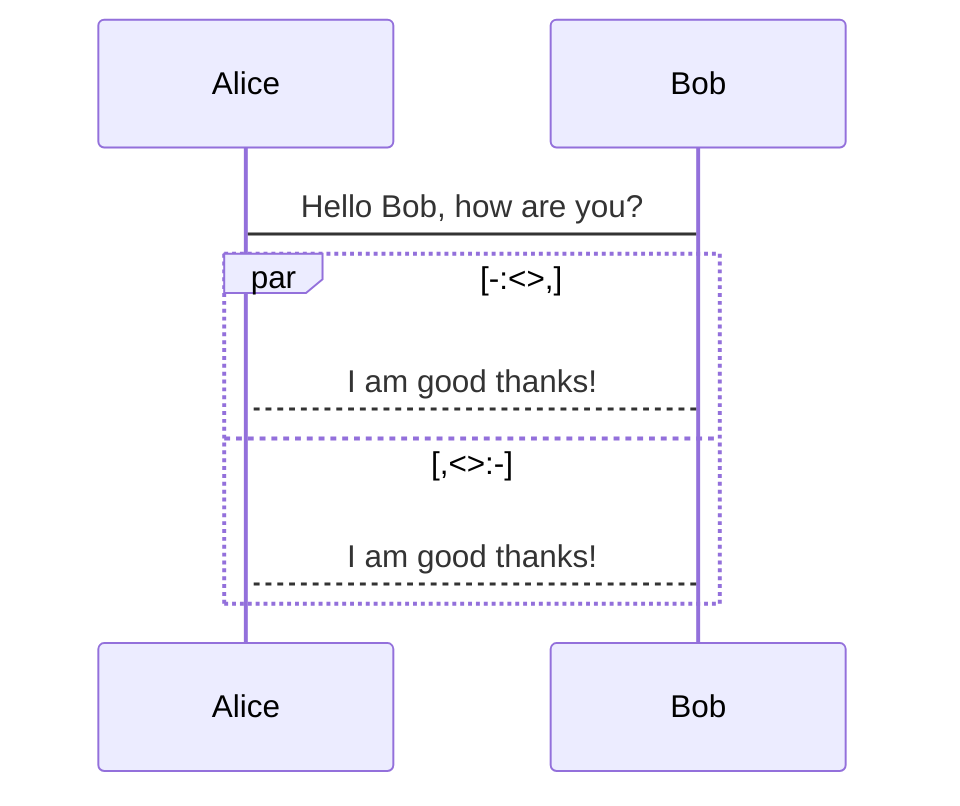 sequenceDiagram
Alice->Bob: Hello Bob, how are you?
par -:<>,;# comment
Bob-->Alice: I am good thanks!
and ,<>:-#; comment
Bob-->Alice: I am good thanks!
end